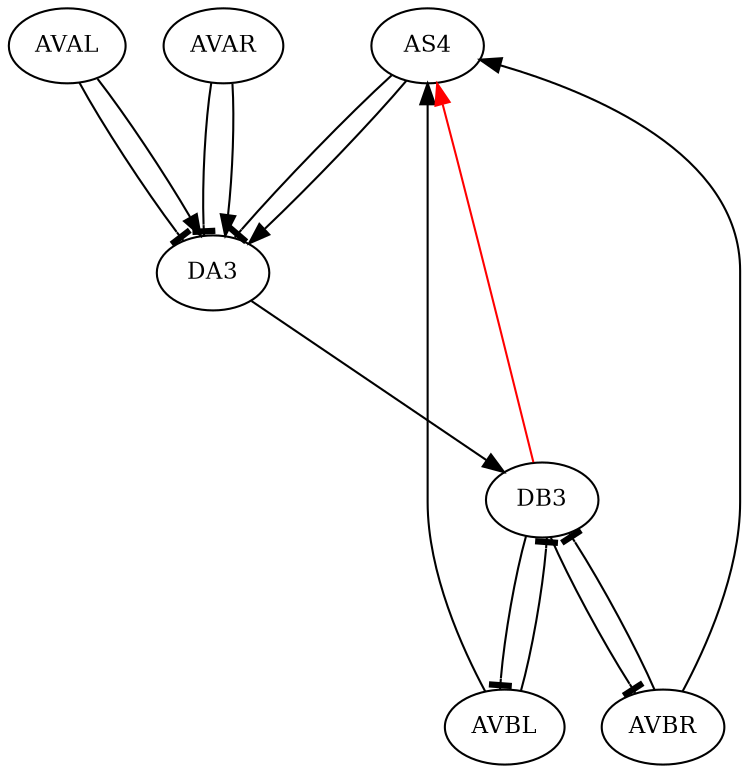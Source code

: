 digraph exp {
node [fontsize=11]; AS4; AVAL; AVAR; AVBL; AVBR; DA3; DB3; 
AVAL -> DA3 [minlen=2 arrowhead="tee"];
AVAR -> DA3 [minlen=2 arrowhead="tee"];
AVBL -> DB3 [minlen=2 arrowhead="tee"];
AVBR -> DB3 [minlen=2 arrowhead="tee"];
DB3 -> AVBL [minlen=2 arrowhead="tee"];
DB3 -> AVBR [minlen=2 arrowhead="tee"];
AS4 -> DA3 [minlen=2 arrowhead="tee"];
AVAL -> DA3 [minlen=2];
AVAR -> DA3 [minlen=2];
AVBL -> AS4 [minlen=2];
AVBR -> AS4 [minlen=2];
DA3 -> DB3 [minlen=2];
DB3 -> AS4 [minlen=2 color=red];
AS4 -> DA3 [minlen=2];
splines=true;sep="+25,25";overlap=false
fontsize=12;
}